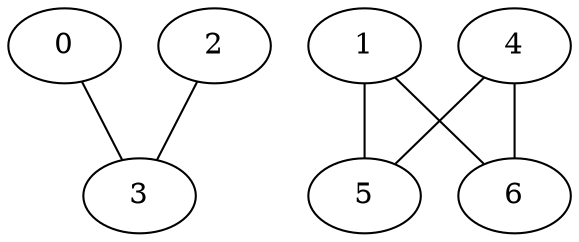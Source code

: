graph "sampletest150-mod5_image9.bmp" {
	0	 [type=endpoint,
		x=84,
		y=438];
	3	 [type=corner,
		x=450,
		y=444];
	0 -- 3	 [angle0=".02",
		frequency=1,
		type0=line];
	1	 [type=corner,
		x=518,
		y=537];
	5	 [type=corner,
		x=534,
		y="-12"];
	1 -- 5	 [angle0="-1.54",
		frequency=1,
		type0=line];
	6	 [type=corner,
		x=2,
		y=530];
	1 -- 6	 [angle0=".01",
		frequency=1,
		type0=line];
	2	 [type=endpoint,
		x=450,
		y=69];
	2 -- 3	 [angle0="-1.57",
		frequency=1,
		type0=line];
	4	 [type=corner,
		x=12,
		y="-22"];
	4 -- 5	 [angle0=".02",
		frequency=1,
		type0=line];
	4 -- 6	 [angle0="-1.55",
		frequency=1,
		type0=line];
}
